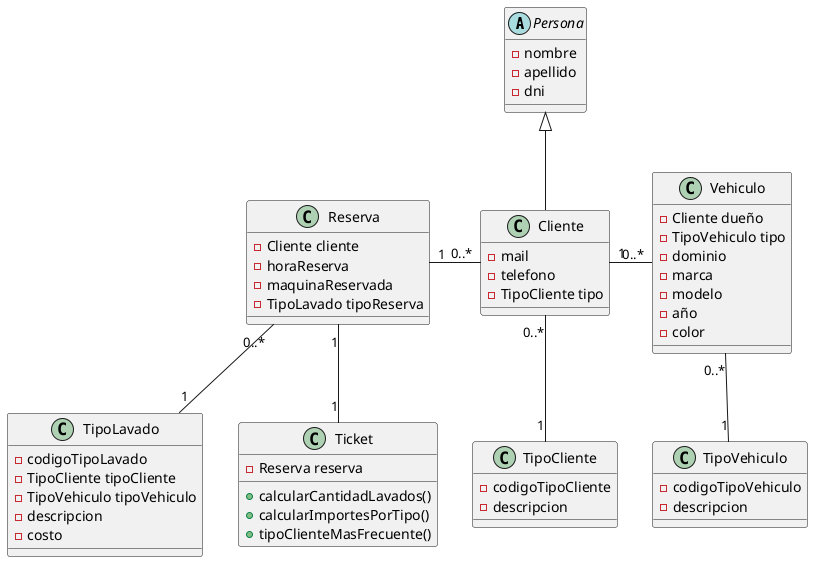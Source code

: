 @startuml
abstract class Persona {
    - nombre
    - apellido
    - dni
}

class Cliente extends Persona{
    - mail
    - telefono
    - TipoCliente tipo
}

class TipoCliente {
    - codigoTipoCliente
    - descripcion
}

class Vehiculo {
    - Cliente dueño
    - TipoVehiculo tipo
    - dominio
    - marca
    - modelo
    - año 
    - color
}

class TipoVehiculo {
    - codigoTipoVehiculo
    - descripcion
}

class Reserva {
    - Cliente cliente
    - horaReserva
    - maquinaReservada
    - TipoLavado tipoReserva
}

class TipoLavado {
    - codigoTipoLavado
    - TipoCliente tipoCliente
    - TipoVehiculo tipoVehiculo
    - descripcion
    - costo
}

class Ticket {
    - Reserva reserva

    + calcularCantidadLavados()
    + calcularImportesPorTipo()
    + tipoClienteMasFrecuente()
}

Cliente "0..*" -- "1" TipoCliente
Cliente "1" -right- "0..*" Vehiculo
Cliente "0..*" -left- "1" Reserva
Vehiculo "0..*" -- "1" TipoVehiculo
Reserva "0..*" -- "1" TipoLavado
Reserva "1" -- "1" Ticket

@enduml